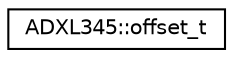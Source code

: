 digraph "Graphical Class Hierarchy"
{
  edge [fontname="Helvetica",fontsize="10",labelfontname="Helvetica",labelfontsize="10"];
  node [fontname="Helvetica",fontsize="10",shape=record];
  rankdir="LR";
  Node1 [label="ADXL345::offset_t",height=0.2,width=0.4,color="black", fillcolor="white", style="filled",URL="$d8/d21/structADXL345_1_1offset__t.html"];
}
